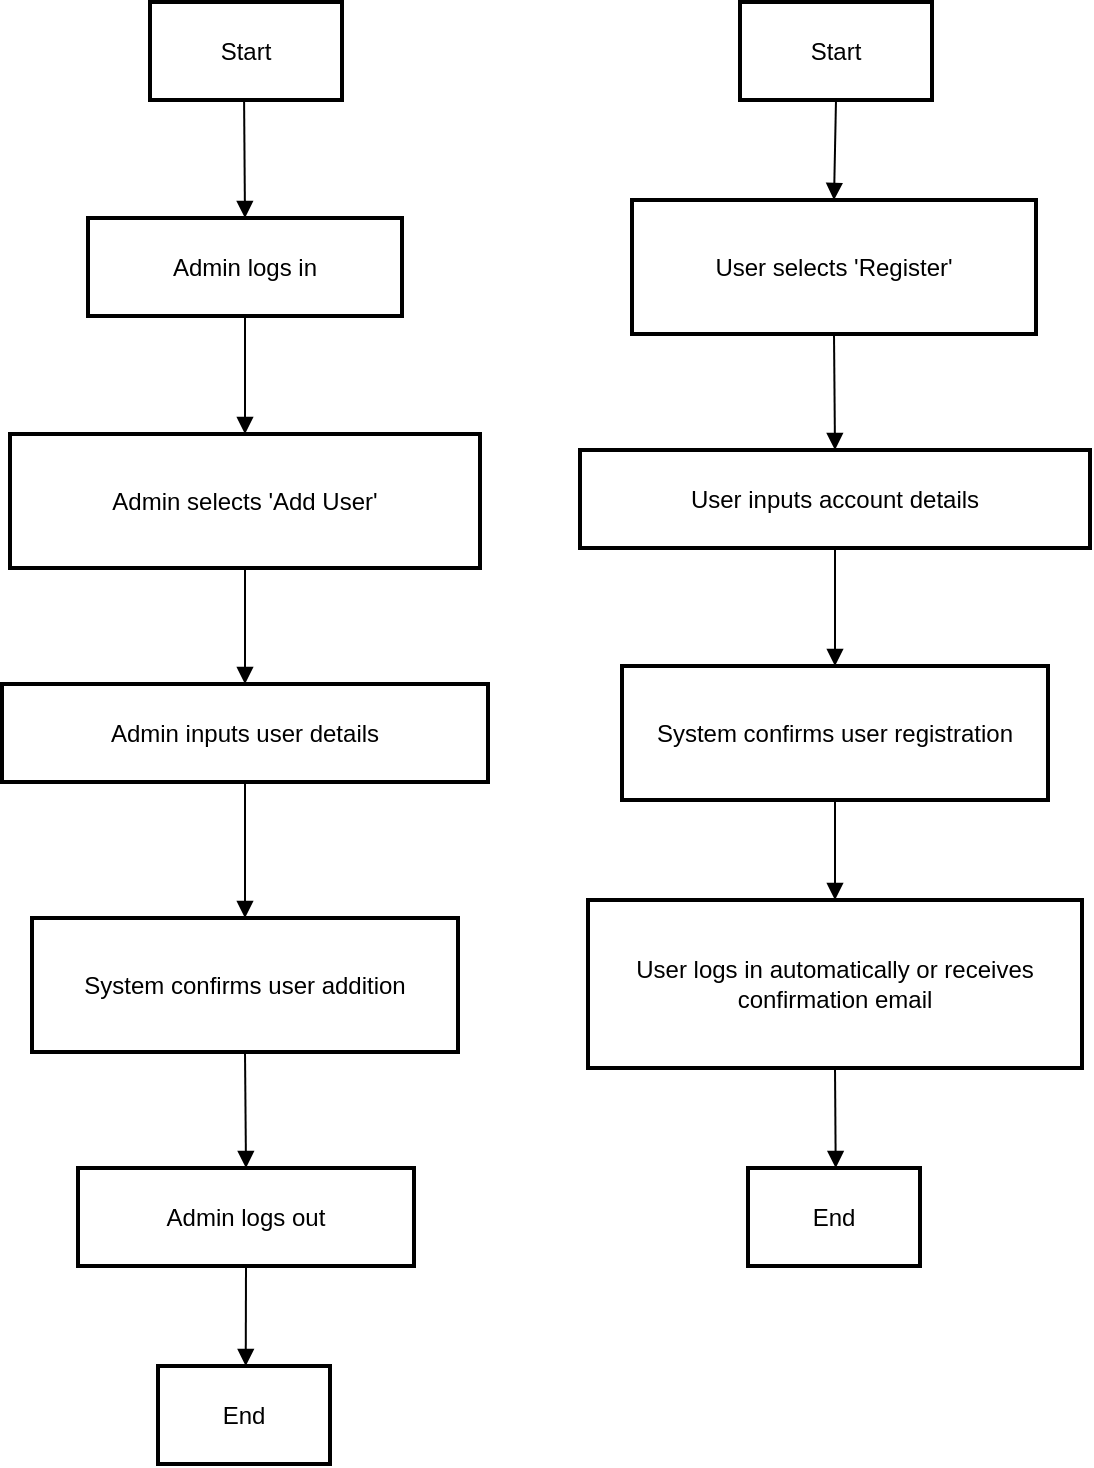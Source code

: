 <mxfile version="24.7.17">
  <diagram name="Page-1" id="6t3nQpitx2eooeNmN7rc">
    <mxGraphModel dx="1434" dy="746" grid="1" gridSize="10" guides="1" tooltips="1" connect="1" arrows="1" fold="1" page="1" pageScale="1" pageWidth="850" pageHeight="1100" math="0" shadow="0">
      <root>
        <mxCell id="0" />
        <mxCell id="1" parent="0" />
        <mxCell id="QeNOsd3Y1HQvVcZTfUvu-1" value="Start" style="whiteSpace=wrap;strokeWidth=2;" vertex="1" parent="1">
          <mxGeometry x="94" y="20" width="96" height="49" as="geometry" />
        </mxCell>
        <mxCell id="QeNOsd3Y1HQvVcZTfUvu-2" value="Admin logs in" style="whiteSpace=wrap;strokeWidth=2;" vertex="1" parent="1">
          <mxGeometry x="63" y="128" width="157" height="49" as="geometry" />
        </mxCell>
        <mxCell id="QeNOsd3Y1HQvVcZTfUvu-3" value="Admin selects &#39;Add User&#39;" style="whiteSpace=wrap;strokeWidth=2;" vertex="1" parent="1">
          <mxGeometry x="24" y="236" width="235" height="67" as="geometry" />
        </mxCell>
        <mxCell id="QeNOsd3Y1HQvVcZTfUvu-4" value="Admin inputs user details" style="whiteSpace=wrap;strokeWidth=2;" vertex="1" parent="1">
          <mxGeometry x="20" y="361" width="243" height="49" as="geometry" />
        </mxCell>
        <mxCell id="QeNOsd3Y1HQvVcZTfUvu-5" value="System confirms user addition" style="whiteSpace=wrap;strokeWidth=2;" vertex="1" parent="1">
          <mxGeometry x="35" y="478" width="213" height="67" as="geometry" />
        </mxCell>
        <mxCell id="QeNOsd3Y1HQvVcZTfUvu-6" value="Admin logs out" style="whiteSpace=wrap;strokeWidth=2;" vertex="1" parent="1">
          <mxGeometry x="58" y="603" width="168" height="49" as="geometry" />
        </mxCell>
        <mxCell id="QeNOsd3Y1HQvVcZTfUvu-7" value="End" style="whiteSpace=wrap;strokeWidth=2;" vertex="1" parent="1">
          <mxGeometry x="98" y="702" width="86" height="49" as="geometry" />
        </mxCell>
        <mxCell id="QeNOsd3Y1HQvVcZTfUvu-8" value="Start" style="whiteSpace=wrap;strokeWidth=2;" vertex="1" parent="1">
          <mxGeometry x="389" y="20" width="96" height="49" as="geometry" />
        </mxCell>
        <mxCell id="QeNOsd3Y1HQvVcZTfUvu-9" value="User selects &#39;Register&#39;" style="whiteSpace=wrap;strokeWidth=2;" vertex="1" parent="1">
          <mxGeometry x="335" y="119" width="202" height="67" as="geometry" />
        </mxCell>
        <mxCell id="QeNOsd3Y1HQvVcZTfUvu-10" value="User inputs account details" style="whiteSpace=wrap;strokeWidth=2;" vertex="1" parent="1">
          <mxGeometry x="309" y="244" width="255" height="49" as="geometry" />
        </mxCell>
        <mxCell id="QeNOsd3Y1HQvVcZTfUvu-11" value="System confirms user registration" style="whiteSpace=wrap;strokeWidth=2;" vertex="1" parent="1">
          <mxGeometry x="330" y="352" width="213" height="67" as="geometry" />
        </mxCell>
        <mxCell id="QeNOsd3Y1HQvVcZTfUvu-12" value="User logs in automatically or receives confirmation email" style="whiteSpace=wrap;strokeWidth=2;" vertex="1" parent="1">
          <mxGeometry x="313" y="469" width="247" height="84" as="geometry" />
        </mxCell>
        <mxCell id="QeNOsd3Y1HQvVcZTfUvu-13" value="End" style="whiteSpace=wrap;strokeWidth=2;" vertex="1" parent="1">
          <mxGeometry x="393" y="603" width="86" height="49" as="geometry" />
        </mxCell>
        <mxCell id="QeNOsd3Y1HQvVcZTfUvu-14" value="" style="curved=1;startArrow=none;endArrow=block;exitX=0.49;exitY=1;entryX=0.5;entryY=0;rounded=0;" edge="1" parent="1" source="QeNOsd3Y1HQvVcZTfUvu-1" target="QeNOsd3Y1HQvVcZTfUvu-2">
          <mxGeometry relative="1" as="geometry">
            <Array as="points" />
          </mxGeometry>
        </mxCell>
        <mxCell id="QeNOsd3Y1HQvVcZTfUvu-15" value="" style="curved=1;startArrow=none;endArrow=block;exitX=0.5;exitY=1;entryX=0.5;entryY=-0.01;rounded=0;" edge="1" parent="1" source="QeNOsd3Y1HQvVcZTfUvu-2" target="QeNOsd3Y1HQvVcZTfUvu-3">
          <mxGeometry relative="1" as="geometry">
            <Array as="points" />
          </mxGeometry>
        </mxCell>
        <mxCell id="QeNOsd3Y1HQvVcZTfUvu-16" value="" style="curved=1;startArrow=none;endArrow=block;exitX=0.5;exitY=0.99;entryX=0.5;entryY=0;rounded=0;" edge="1" parent="1" source="QeNOsd3Y1HQvVcZTfUvu-3" target="QeNOsd3Y1HQvVcZTfUvu-4">
          <mxGeometry relative="1" as="geometry">
            <Array as="points" />
          </mxGeometry>
        </mxCell>
        <mxCell id="QeNOsd3Y1HQvVcZTfUvu-17" value="" style="curved=1;startArrow=none;endArrow=block;exitX=0.5;exitY=1;entryX=0.5;entryY=-0.01;rounded=0;" edge="1" parent="1" source="QeNOsd3Y1HQvVcZTfUvu-4" target="QeNOsd3Y1HQvVcZTfUvu-5">
          <mxGeometry relative="1" as="geometry">
            <Array as="points" />
          </mxGeometry>
        </mxCell>
        <mxCell id="QeNOsd3Y1HQvVcZTfUvu-18" value="" style="curved=1;startArrow=none;endArrow=block;exitX=0.5;exitY=0.99;entryX=0.5;entryY=0;rounded=0;" edge="1" parent="1" source="QeNOsd3Y1HQvVcZTfUvu-5" target="QeNOsd3Y1HQvVcZTfUvu-6">
          <mxGeometry relative="1" as="geometry">
            <Array as="points" />
          </mxGeometry>
        </mxCell>
        <mxCell id="QeNOsd3Y1HQvVcZTfUvu-19" value="" style="curved=1;startArrow=none;endArrow=block;exitX=0.5;exitY=1;entryX=0.51;entryY=0;rounded=0;" edge="1" parent="1" source="QeNOsd3Y1HQvVcZTfUvu-6" target="QeNOsd3Y1HQvVcZTfUvu-7">
          <mxGeometry relative="1" as="geometry">
            <Array as="points" />
          </mxGeometry>
        </mxCell>
        <mxCell id="QeNOsd3Y1HQvVcZTfUvu-20" value="" style="curved=1;startArrow=none;endArrow=block;exitX=0.5;exitY=1;entryX=0.5;entryY=0;rounded=0;" edge="1" parent="1" source="QeNOsd3Y1HQvVcZTfUvu-8" target="QeNOsd3Y1HQvVcZTfUvu-9">
          <mxGeometry relative="1" as="geometry">
            <Array as="points" />
          </mxGeometry>
        </mxCell>
        <mxCell id="QeNOsd3Y1HQvVcZTfUvu-21" value="" style="curved=1;startArrow=none;endArrow=block;exitX=0.5;exitY=0.99;entryX=0.5;entryY=0.01;rounded=0;" edge="1" parent="1" source="QeNOsd3Y1HQvVcZTfUvu-9" target="QeNOsd3Y1HQvVcZTfUvu-10">
          <mxGeometry relative="1" as="geometry">
            <Array as="points" />
          </mxGeometry>
        </mxCell>
        <mxCell id="QeNOsd3Y1HQvVcZTfUvu-22" value="" style="curved=1;startArrow=none;endArrow=block;exitX=0.5;exitY=1.01;entryX=0.5;entryY=0;rounded=0;" edge="1" parent="1" source="QeNOsd3Y1HQvVcZTfUvu-10" target="QeNOsd3Y1HQvVcZTfUvu-11">
          <mxGeometry relative="1" as="geometry">
            <Array as="points" />
          </mxGeometry>
        </mxCell>
        <mxCell id="QeNOsd3Y1HQvVcZTfUvu-23" value="" style="curved=1;startArrow=none;endArrow=block;exitX=0.5;exitY=1;entryX=0.5;entryY=0;rounded=0;" edge="1" parent="1" source="QeNOsd3Y1HQvVcZTfUvu-11" target="QeNOsd3Y1HQvVcZTfUvu-12">
          <mxGeometry relative="1" as="geometry">
            <Array as="points" />
          </mxGeometry>
        </mxCell>
        <mxCell id="QeNOsd3Y1HQvVcZTfUvu-24" value="" style="curved=1;startArrow=none;endArrow=block;exitX=0.5;exitY=1;entryX=0.51;entryY=0;rounded=0;" edge="1" parent="1" source="QeNOsd3Y1HQvVcZTfUvu-12" target="QeNOsd3Y1HQvVcZTfUvu-13">
          <mxGeometry relative="1" as="geometry">
            <Array as="points" />
          </mxGeometry>
        </mxCell>
      </root>
    </mxGraphModel>
  </diagram>
</mxfile>
